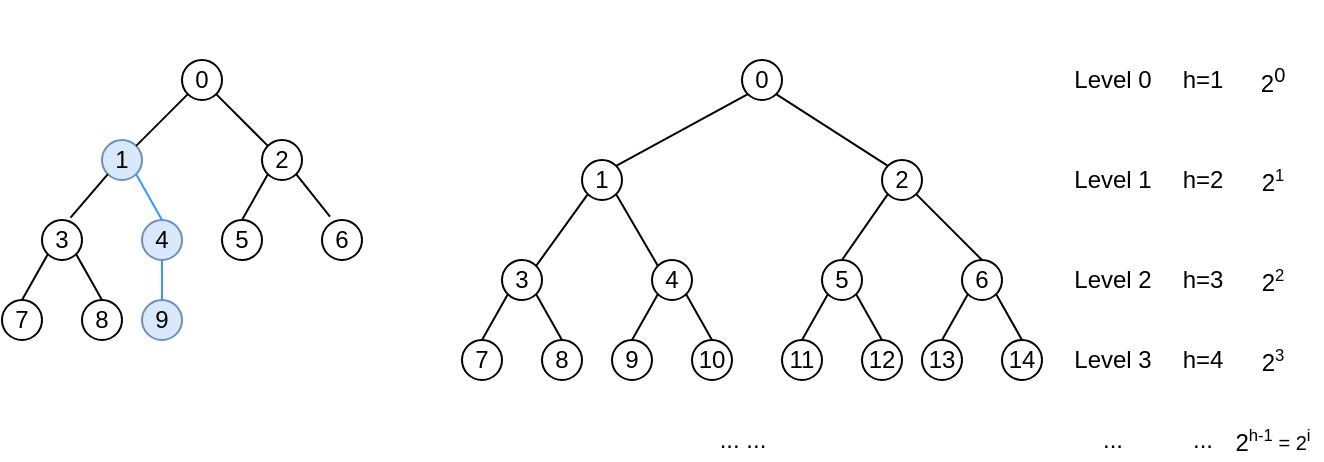 <mxfile version="17.4.2" type="device"><diagram id="gCnMGlqz_VIM_NcKhuL1" name="Page-1"><mxGraphModel dx="631" dy="483" grid="1" gridSize="10" guides="1" tooltips="1" connect="1" arrows="1" fold="1" page="1" pageScale="1" pageWidth="850" pageHeight="1100" background="none" math="0" shadow="0"><root><mxCell id="0"/><mxCell id="1" parent="0"/><mxCell id="Cfs1h63glLoUvQaF_itW-92" value="" style="group" vertex="1" connectable="0" parent="1"><mxGeometry x="290" y="40" width="430" height="200" as="geometry"/></mxCell><mxCell id="Cfs1h63glLoUvQaF_itW-3" value="0" style="ellipse;whiteSpace=wrap;html=1;aspect=fixed;" vertex="1" parent="Cfs1h63glLoUvQaF_itW-92"><mxGeometry x="140" width="20" height="20" as="geometry"/></mxCell><mxCell id="Cfs1h63glLoUvQaF_itW-6" value="1" style="ellipse;whiteSpace=wrap;html=1;aspect=fixed;" vertex="1" parent="Cfs1h63glLoUvQaF_itW-92"><mxGeometry x="60" y="50" width="20" height="20" as="geometry"/></mxCell><mxCell id="Cfs1h63glLoUvQaF_itW-1" style="orthogonalLoop=1;jettySize=auto;html=1;exitX=0;exitY=1;exitDx=0;exitDy=0;entryX=1;entryY=0;entryDx=0;entryDy=0;strokeColor=default;rounded=0;endArrow=none;endFill=0;" edge="1" parent="Cfs1h63glLoUvQaF_itW-92" source="Cfs1h63glLoUvQaF_itW-3" target="Cfs1h63glLoUvQaF_itW-6"><mxGeometry relative="1" as="geometry"/></mxCell><mxCell id="Cfs1h63glLoUvQaF_itW-9" value="2" style="ellipse;whiteSpace=wrap;html=1;aspect=fixed;" vertex="1" parent="Cfs1h63glLoUvQaF_itW-92"><mxGeometry x="210" y="50" width="20" height="20" as="geometry"/></mxCell><mxCell id="Cfs1h63glLoUvQaF_itW-2" style="edgeStyle=none;rounded=0;orthogonalLoop=1;jettySize=auto;html=1;exitX=1;exitY=1;exitDx=0;exitDy=0;entryX=0;entryY=0;entryDx=0;entryDy=0;endArrow=none;endFill=0;strokeColor=default;" edge="1" parent="Cfs1h63glLoUvQaF_itW-92" source="Cfs1h63glLoUvQaF_itW-3" target="Cfs1h63glLoUvQaF_itW-9"><mxGeometry relative="1" as="geometry"/></mxCell><mxCell id="Cfs1h63glLoUvQaF_itW-12" value="3" style="ellipse;whiteSpace=wrap;html=1;aspect=fixed;" vertex="1" parent="Cfs1h63glLoUvQaF_itW-92"><mxGeometry x="20" y="100" width="20" height="20" as="geometry"/></mxCell><mxCell id="Cfs1h63glLoUvQaF_itW-4" style="edgeStyle=none;rounded=0;orthogonalLoop=1;jettySize=auto;html=1;exitX=0;exitY=1;exitDx=0;exitDy=0;entryX=1;entryY=0;entryDx=0;entryDy=0;endArrow=none;endFill=0;strokeColor=default;" edge="1" parent="Cfs1h63glLoUvQaF_itW-92" source="Cfs1h63glLoUvQaF_itW-6" target="Cfs1h63glLoUvQaF_itW-12"><mxGeometry relative="1" as="geometry"/></mxCell><mxCell id="Cfs1h63glLoUvQaF_itW-14" value="4" style="ellipse;whiteSpace=wrap;html=1;aspect=fixed;" vertex="1" parent="Cfs1h63glLoUvQaF_itW-92"><mxGeometry x="95" y="100" width="20" height="20" as="geometry"/></mxCell><mxCell id="Cfs1h63glLoUvQaF_itW-5" style="edgeStyle=none;rounded=0;orthogonalLoop=1;jettySize=auto;html=1;exitX=1;exitY=1;exitDx=0;exitDy=0;entryX=0;entryY=0;entryDx=0;entryDy=0;endArrow=none;endFill=0;strokeColor=#000000;" edge="1" parent="Cfs1h63glLoUvQaF_itW-92" source="Cfs1h63glLoUvQaF_itW-6" target="Cfs1h63glLoUvQaF_itW-14"><mxGeometry relative="1" as="geometry"/></mxCell><mxCell id="Cfs1h63glLoUvQaF_itW-15" value="5" style="ellipse;whiteSpace=wrap;html=1;aspect=fixed;" vertex="1" parent="Cfs1h63glLoUvQaF_itW-92"><mxGeometry x="180" y="100" width="20" height="20" as="geometry"/></mxCell><mxCell id="Cfs1h63glLoUvQaF_itW-7" style="edgeStyle=none;rounded=0;orthogonalLoop=1;jettySize=auto;html=1;exitX=0;exitY=1;exitDx=0;exitDy=0;entryX=0.5;entryY=0;entryDx=0;entryDy=0;endArrow=none;endFill=0;strokeColor=default;" edge="1" parent="Cfs1h63glLoUvQaF_itW-92" source="Cfs1h63glLoUvQaF_itW-9" target="Cfs1h63glLoUvQaF_itW-15"><mxGeometry relative="1" as="geometry"/></mxCell><mxCell id="Cfs1h63glLoUvQaF_itW-16" value="6" style="ellipse;whiteSpace=wrap;html=1;aspect=fixed;" vertex="1" parent="Cfs1h63glLoUvQaF_itW-92"><mxGeometry x="250" y="100" width="20" height="20" as="geometry"/></mxCell><mxCell id="Cfs1h63glLoUvQaF_itW-8" style="edgeStyle=none;rounded=0;orthogonalLoop=1;jettySize=auto;html=1;exitX=1;exitY=1;exitDx=0;exitDy=0;entryX=0.5;entryY=0;entryDx=0;entryDy=0;endArrow=none;endFill=0;strokeColor=default;" edge="1" parent="Cfs1h63glLoUvQaF_itW-92" source="Cfs1h63glLoUvQaF_itW-9" target="Cfs1h63glLoUvQaF_itW-16"><mxGeometry relative="1" as="geometry"/></mxCell><mxCell id="Cfs1h63glLoUvQaF_itW-17" value="7" style="ellipse;whiteSpace=wrap;html=1;aspect=fixed;" vertex="1" parent="Cfs1h63glLoUvQaF_itW-92"><mxGeometry y="140" width="20" height="20" as="geometry"/></mxCell><mxCell id="Cfs1h63glLoUvQaF_itW-10" style="edgeStyle=none;rounded=0;orthogonalLoop=1;jettySize=auto;html=1;exitX=0;exitY=1;exitDx=0;exitDy=0;entryX=0.5;entryY=0;entryDx=0;entryDy=0;endArrow=none;endFill=0;strokeColor=default;" edge="1" parent="Cfs1h63glLoUvQaF_itW-92" source="Cfs1h63glLoUvQaF_itW-12" target="Cfs1h63glLoUvQaF_itW-17"><mxGeometry relative="1" as="geometry"/></mxCell><mxCell id="Cfs1h63glLoUvQaF_itW-18" value="8" style="ellipse;whiteSpace=wrap;html=1;aspect=fixed;" vertex="1" parent="Cfs1h63glLoUvQaF_itW-92"><mxGeometry x="40" y="140" width="20" height="20" as="geometry"/></mxCell><mxCell id="Cfs1h63glLoUvQaF_itW-11" style="edgeStyle=none;rounded=0;orthogonalLoop=1;jettySize=auto;html=1;exitX=1;exitY=1;exitDx=0;exitDy=0;entryX=0.5;entryY=0;entryDx=0;entryDy=0;endArrow=none;endFill=0;strokeColor=default;" edge="1" parent="Cfs1h63glLoUvQaF_itW-92" source="Cfs1h63glLoUvQaF_itW-12" target="Cfs1h63glLoUvQaF_itW-18"><mxGeometry relative="1" as="geometry"/></mxCell><mxCell id="Cfs1h63glLoUvQaF_itW-19" value="9" style="ellipse;whiteSpace=wrap;html=1;aspect=fixed;" vertex="1" parent="Cfs1h63glLoUvQaF_itW-92"><mxGeometry x="75" y="140" width="20" height="20" as="geometry"/></mxCell><mxCell id="Cfs1h63glLoUvQaF_itW-13" style="edgeStyle=none;rounded=0;orthogonalLoop=1;jettySize=auto;html=1;entryX=0.5;entryY=0;entryDx=0;entryDy=0;endArrow=none;endFill=0;strokeColor=#000000;exitX=0;exitY=1;exitDx=0;exitDy=0;" edge="1" parent="Cfs1h63glLoUvQaF_itW-92" source="Cfs1h63glLoUvQaF_itW-14" target="Cfs1h63glLoUvQaF_itW-19"><mxGeometry relative="1" as="geometry"><mxPoint x="100" y="120" as="sourcePoint"/></mxGeometry></mxCell><mxCell id="Cfs1h63glLoUvQaF_itW-21" value="10" style="ellipse;whiteSpace=wrap;html=1;aspect=fixed;" vertex="1" parent="Cfs1h63glLoUvQaF_itW-92"><mxGeometry x="115" y="140" width="20" height="20" as="geometry"/></mxCell><mxCell id="Cfs1h63glLoUvQaF_itW-22" style="rounded=0;orthogonalLoop=1;jettySize=auto;html=1;exitX=1;exitY=1;exitDx=0;exitDy=0;entryX=0.5;entryY=0;entryDx=0;entryDy=0;strokeColor=#000000;endArrow=none;endFill=0;" edge="1" parent="Cfs1h63glLoUvQaF_itW-92" source="Cfs1h63glLoUvQaF_itW-14" target="Cfs1h63glLoUvQaF_itW-21"><mxGeometry relative="1" as="geometry"/></mxCell><mxCell id="Cfs1h63glLoUvQaF_itW-23" value="11" style="ellipse;whiteSpace=wrap;html=1;aspect=fixed;" vertex="1" parent="Cfs1h63glLoUvQaF_itW-92"><mxGeometry x="160" y="140" width="20" height="20" as="geometry"/></mxCell><mxCell id="Cfs1h63glLoUvQaF_itW-27" style="edgeStyle=none;rounded=0;orthogonalLoop=1;jettySize=auto;html=1;exitX=0;exitY=1;exitDx=0;exitDy=0;entryX=0.5;entryY=0;entryDx=0;entryDy=0;endArrow=none;endFill=0;strokeColor=#000000;" edge="1" parent="Cfs1h63glLoUvQaF_itW-92" source="Cfs1h63glLoUvQaF_itW-15" target="Cfs1h63glLoUvQaF_itW-23"><mxGeometry relative="1" as="geometry"/></mxCell><mxCell id="Cfs1h63glLoUvQaF_itW-24" value="12" style="ellipse;whiteSpace=wrap;html=1;aspect=fixed;" vertex="1" parent="Cfs1h63glLoUvQaF_itW-92"><mxGeometry x="200" y="140" width="20" height="20" as="geometry"/></mxCell><mxCell id="Cfs1h63glLoUvQaF_itW-28" style="edgeStyle=none;rounded=0;orthogonalLoop=1;jettySize=auto;html=1;exitX=1;exitY=1;exitDx=0;exitDy=0;entryX=0.5;entryY=0;entryDx=0;entryDy=0;endArrow=none;endFill=0;strokeColor=#000000;" edge="1" parent="Cfs1h63glLoUvQaF_itW-92" source="Cfs1h63glLoUvQaF_itW-15" target="Cfs1h63glLoUvQaF_itW-24"><mxGeometry relative="1" as="geometry"/></mxCell><mxCell id="Cfs1h63glLoUvQaF_itW-25" value="13" style="ellipse;whiteSpace=wrap;html=1;aspect=fixed;" vertex="1" parent="Cfs1h63glLoUvQaF_itW-92"><mxGeometry x="230" y="140" width="20" height="20" as="geometry"/></mxCell><mxCell id="Cfs1h63glLoUvQaF_itW-29" style="edgeStyle=none;rounded=0;orthogonalLoop=1;jettySize=auto;html=1;exitX=0;exitY=1;exitDx=0;exitDy=0;entryX=0.5;entryY=0;entryDx=0;entryDy=0;endArrow=none;endFill=0;strokeColor=#000000;" edge="1" parent="Cfs1h63glLoUvQaF_itW-92" source="Cfs1h63glLoUvQaF_itW-16" target="Cfs1h63glLoUvQaF_itW-25"><mxGeometry relative="1" as="geometry"/></mxCell><mxCell id="Cfs1h63glLoUvQaF_itW-26" value="14" style="ellipse;whiteSpace=wrap;html=1;aspect=fixed;" vertex="1" parent="Cfs1h63glLoUvQaF_itW-92"><mxGeometry x="270" y="140" width="20" height="20" as="geometry"/></mxCell><mxCell id="Cfs1h63glLoUvQaF_itW-30" style="edgeStyle=none;rounded=0;orthogonalLoop=1;jettySize=auto;html=1;exitX=1;exitY=1;exitDx=0;exitDy=0;entryX=0.5;entryY=0;entryDx=0;entryDy=0;endArrow=none;endFill=0;strokeColor=#000000;" edge="1" parent="Cfs1h63glLoUvQaF_itW-92" source="Cfs1h63glLoUvQaF_itW-16" target="Cfs1h63glLoUvQaF_itW-26"><mxGeometry relative="1" as="geometry"/></mxCell><mxCell id="Cfs1h63glLoUvQaF_itW-31" value="Level 0" style="text;html=1;resizable=0;autosize=1;align=center;verticalAlign=middle;points=[];fillColor=none;strokeColor=none;rounded=0;" vertex="1" parent="Cfs1h63glLoUvQaF_itW-92"><mxGeometry x="300" width="50" height="20" as="geometry"/></mxCell><mxCell id="Cfs1h63glLoUvQaF_itW-32" value="Level 1" style="text;html=1;resizable=0;autosize=1;align=center;verticalAlign=middle;points=[];fillColor=none;strokeColor=none;rounded=0;" vertex="1" parent="Cfs1h63glLoUvQaF_itW-92"><mxGeometry x="300" y="50" width="50" height="20" as="geometry"/></mxCell><mxCell id="Cfs1h63glLoUvQaF_itW-33" value="Level 2" style="text;html=1;resizable=0;autosize=1;align=center;verticalAlign=middle;points=[];fillColor=none;strokeColor=none;rounded=0;" vertex="1" parent="Cfs1h63glLoUvQaF_itW-92"><mxGeometry x="300" y="100" width="50" height="20" as="geometry"/></mxCell><mxCell id="Cfs1h63glLoUvQaF_itW-34" value="Level 3" style="text;html=1;resizable=0;autosize=1;align=center;verticalAlign=middle;points=[];fillColor=none;strokeColor=none;rounded=0;" vertex="1" parent="Cfs1h63glLoUvQaF_itW-92"><mxGeometry x="300" y="140" width="50" height="20" as="geometry"/></mxCell><mxCell id="Cfs1h63glLoUvQaF_itW-36" value="... ..." style="text;html=1;resizable=0;autosize=1;align=center;verticalAlign=middle;points=[];fillColor=none;strokeColor=none;rounded=0;" vertex="1" parent="Cfs1h63glLoUvQaF_itW-92"><mxGeometry x="120" y="180" width="40" height="20" as="geometry"/></mxCell><mxCell id="Cfs1h63glLoUvQaF_itW-37" value="..." style="text;html=1;resizable=0;autosize=1;align=center;verticalAlign=middle;points=[];fillColor=none;strokeColor=none;rounded=0;" vertex="1" parent="Cfs1h63glLoUvQaF_itW-92"><mxGeometry x="310" y="180" width="30" height="20" as="geometry"/></mxCell><mxCell id="Cfs1h63glLoUvQaF_itW-38" value="h=1" style="text;html=1;resizable=0;autosize=1;align=center;verticalAlign=middle;points=[];fillColor=none;strokeColor=none;rounded=0;" vertex="1" parent="Cfs1h63glLoUvQaF_itW-92"><mxGeometry x="350" width="40" height="20" as="geometry"/></mxCell><mxCell id="Cfs1h63glLoUvQaF_itW-39" value="h=2" style="text;html=1;resizable=0;autosize=1;align=center;verticalAlign=middle;points=[];fillColor=none;strokeColor=none;rounded=0;" vertex="1" parent="Cfs1h63glLoUvQaF_itW-92"><mxGeometry x="350" y="50" width="40" height="20" as="geometry"/></mxCell><mxCell id="Cfs1h63glLoUvQaF_itW-40" value="h=3" style="text;html=1;resizable=0;autosize=1;align=center;verticalAlign=middle;points=[];fillColor=none;strokeColor=none;rounded=0;" vertex="1" parent="Cfs1h63glLoUvQaF_itW-92"><mxGeometry x="350" y="100" width="40" height="20" as="geometry"/></mxCell><mxCell id="Cfs1h63glLoUvQaF_itW-41" value="h=4" style="text;html=1;resizable=0;autosize=1;align=center;verticalAlign=middle;points=[];fillColor=none;strokeColor=none;rounded=0;" vertex="1" parent="Cfs1h63glLoUvQaF_itW-92"><mxGeometry x="350" y="140" width="40" height="20" as="geometry"/></mxCell><mxCell id="Cfs1h63glLoUvQaF_itW-42" value="..." style="text;html=1;resizable=0;autosize=1;align=center;verticalAlign=middle;points=[];fillColor=none;strokeColor=none;rounded=0;" vertex="1" parent="Cfs1h63glLoUvQaF_itW-92"><mxGeometry x="355" y="180" width="30" height="20" as="geometry"/></mxCell><mxCell id="Cfs1h63glLoUvQaF_itW-43" value="2&lt;sup&gt;0&lt;/sup&gt;" style="text;html=1;resizable=0;autosize=1;align=center;verticalAlign=middle;points=[];fillColor=none;strokeColor=none;rounded=0;" vertex="1" parent="Cfs1h63glLoUvQaF_itW-92"><mxGeometry x="390" width="30" height="20" as="geometry"/></mxCell><mxCell id="Cfs1h63glLoUvQaF_itW-44" value="2&lt;span style=&quot;font-size: 10px&quot;&gt;&lt;sup&gt;1&lt;/sup&gt;&lt;/span&gt;" style="text;html=1;resizable=0;autosize=1;align=center;verticalAlign=middle;points=[];fillColor=none;strokeColor=none;rounded=0;" vertex="1" parent="Cfs1h63glLoUvQaF_itW-92"><mxGeometry x="390" y="50" width="30" height="20" as="geometry"/></mxCell><mxCell id="Cfs1h63glLoUvQaF_itW-45" value="2&lt;span style=&quot;font-size: 10px&quot;&gt;&lt;sup&gt;2&lt;/sup&gt;&lt;/span&gt;" style="text;html=1;resizable=0;autosize=1;align=center;verticalAlign=middle;points=[];fillColor=none;strokeColor=none;rounded=0;" vertex="1" parent="Cfs1h63glLoUvQaF_itW-92"><mxGeometry x="390" y="100" width="30" height="20" as="geometry"/></mxCell><mxCell id="Cfs1h63glLoUvQaF_itW-46" value="2&lt;span style=&quot;font-size: 10px&quot;&gt;&lt;sup&gt;3&lt;/sup&gt;&lt;/span&gt;" style="text;html=1;resizable=0;autosize=1;align=center;verticalAlign=middle;points=[];fillColor=none;strokeColor=none;rounded=0;" vertex="1" parent="Cfs1h63glLoUvQaF_itW-92"><mxGeometry x="390" y="140" width="30" height="20" as="geometry"/></mxCell><mxCell id="Cfs1h63glLoUvQaF_itW-91" value="2&lt;span style=&quot;font-size: 10px&quot;&gt;&lt;sup&gt;h-1&lt;/sup&gt;&amp;nbsp;= 2&lt;sup&gt;i&lt;/sup&gt;&lt;/span&gt;" style="text;html=1;resizable=0;autosize=1;align=center;verticalAlign=middle;points=[];fillColor=none;strokeColor=none;rounded=0;" vertex="1" parent="Cfs1h63glLoUvQaF_itW-92"><mxGeometry x="380" y="180" width="50" height="20" as="geometry"/></mxCell><mxCell id="Cfs1h63glLoUvQaF_itW-94" value="" style="group" vertex="1" connectable="0" parent="1"><mxGeometry x="60" y="40" width="180" height="140" as="geometry"/></mxCell><mxCell id="9ivus9yP1dkoSwR6LSR9-1" value="0" style="ellipse;whiteSpace=wrap;html=1;aspect=fixed;" parent="Cfs1h63glLoUvQaF_itW-94" vertex="1"><mxGeometry x="90" width="20" height="20" as="geometry"/></mxCell><mxCell id="9ivus9yP1dkoSwR6LSR9-2" value="1" style="ellipse;whiteSpace=wrap;html=1;aspect=fixed;fillColor=#dae8fc;strokeColor=#6c8ebf;" parent="Cfs1h63glLoUvQaF_itW-94" vertex="1"><mxGeometry x="50" y="40" width="20" height="20" as="geometry"/></mxCell><mxCell id="9ivus9yP1dkoSwR6LSR9-16" style="orthogonalLoop=1;jettySize=auto;html=1;exitX=0;exitY=1;exitDx=0;exitDy=0;entryX=1;entryY=0;entryDx=0;entryDy=0;strokeColor=default;rounded=0;endArrow=none;endFill=0;" parent="Cfs1h63glLoUvQaF_itW-94" source="9ivus9yP1dkoSwR6LSR9-1" target="9ivus9yP1dkoSwR6LSR9-2" edge="1"><mxGeometry relative="1" as="geometry"/></mxCell><mxCell id="9ivus9yP1dkoSwR6LSR9-3" value="2" style="ellipse;whiteSpace=wrap;html=1;aspect=fixed;" parent="Cfs1h63glLoUvQaF_itW-94" vertex="1"><mxGeometry x="130" y="40" width="20" height="20" as="geometry"/></mxCell><mxCell id="9ivus9yP1dkoSwR6LSR9-19" style="edgeStyle=none;rounded=0;orthogonalLoop=1;jettySize=auto;html=1;exitX=1;exitY=1;exitDx=0;exitDy=0;entryX=0;entryY=0;entryDx=0;entryDy=0;endArrow=none;endFill=0;strokeColor=default;" parent="Cfs1h63glLoUvQaF_itW-94" source="9ivus9yP1dkoSwR6LSR9-1" target="9ivus9yP1dkoSwR6LSR9-3" edge="1"><mxGeometry relative="1" as="geometry"/></mxCell><mxCell id="9ivus9yP1dkoSwR6LSR9-4" value="3" style="ellipse;whiteSpace=wrap;html=1;aspect=fixed;" parent="Cfs1h63glLoUvQaF_itW-94" vertex="1"><mxGeometry x="20" y="80" width="20" height="20" as="geometry"/></mxCell><mxCell id="9ivus9yP1dkoSwR6LSR9-20" style="edgeStyle=none;rounded=0;orthogonalLoop=1;jettySize=auto;html=1;exitX=0;exitY=1;exitDx=0;exitDy=0;entryX=0.714;entryY=-0.057;entryDx=0;entryDy=0;entryPerimeter=0;endArrow=none;endFill=0;strokeColor=default;" parent="Cfs1h63glLoUvQaF_itW-94" source="9ivus9yP1dkoSwR6LSR9-2" target="9ivus9yP1dkoSwR6LSR9-4" edge="1"><mxGeometry relative="1" as="geometry"/></mxCell><mxCell id="9ivus9yP1dkoSwR6LSR9-7" value="4" style="ellipse;whiteSpace=wrap;html=1;aspect=fixed;fillColor=#dae8fc;strokeColor=#6c8ebf;" parent="Cfs1h63glLoUvQaF_itW-94" vertex="1"><mxGeometry x="70" y="80" width="20" height="20" as="geometry"/></mxCell><mxCell id="9ivus9yP1dkoSwR6LSR9-21" style="edgeStyle=none;rounded=0;orthogonalLoop=1;jettySize=auto;html=1;exitX=1;exitY=1;exitDx=0;exitDy=0;entryX=0.5;entryY=0;entryDx=0;entryDy=0;endArrow=none;endFill=0;strokeColor=#3399FF;" parent="Cfs1h63glLoUvQaF_itW-94" source="9ivus9yP1dkoSwR6LSR9-2" target="9ivus9yP1dkoSwR6LSR9-7" edge="1"><mxGeometry relative="1" as="geometry"/></mxCell><mxCell id="9ivus9yP1dkoSwR6LSR9-8" value="5" style="ellipse;whiteSpace=wrap;html=1;aspect=fixed;" parent="Cfs1h63glLoUvQaF_itW-94" vertex="1"><mxGeometry x="110" y="80" width="20" height="20" as="geometry"/></mxCell><mxCell id="9ivus9yP1dkoSwR6LSR9-22" style="edgeStyle=none;rounded=0;orthogonalLoop=1;jettySize=auto;html=1;exitX=0;exitY=1;exitDx=0;exitDy=0;entryX=0.5;entryY=0;entryDx=0;entryDy=0;endArrow=none;endFill=0;strokeColor=default;" parent="Cfs1h63glLoUvQaF_itW-94" source="9ivus9yP1dkoSwR6LSR9-3" target="9ivus9yP1dkoSwR6LSR9-8" edge="1"><mxGeometry relative="1" as="geometry"/></mxCell><mxCell id="9ivus9yP1dkoSwR6LSR9-9" value="6" style="ellipse;whiteSpace=wrap;html=1;aspect=fixed;" parent="Cfs1h63glLoUvQaF_itW-94" vertex="1"><mxGeometry x="160" y="80" width="20" height="20" as="geometry"/></mxCell><mxCell id="9ivus9yP1dkoSwR6LSR9-23" style="edgeStyle=none;rounded=0;orthogonalLoop=1;jettySize=auto;html=1;exitX=1;exitY=1;exitDx=0;exitDy=0;entryX=0.2;entryY=-0.086;entryDx=0;entryDy=0;entryPerimeter=0;endArrow=none;endFill=0;strokeColor=default;" parent="Cfs1h63glLoUvQaF_itW-94" source="9ivus9yP1dkoSwR6LSR9-3" target="9ivus9yP1dkoSwR6LSR9-9" edge="1"><mxGeometry relative="1" as="geometry"/></mxCell><mxCell id="9ivus9yP1dkoSwR6LSR9-10" value="7" style="ellipse;whiteSpace=wrap;html=1;aspect=fixed;" parent="Cfs1h63glLoUvQaF_itW-94" vertex="1"><mxGeometry y="120" width="20" height="20" as="geometry"/></mxCell><mxCell id="9ivus9yP1dkoSwR6LSR9-24" style="edgeStyle=none;rounded=0;orthogonalLoop=1;jettySize=auto;html=1;exitX=0;exitY=1;exitDx=0;exitDy=0;entryX=0.5;entryY=0;entryDx=0;entryDy=0;endArrow=none;endFill=0;strokeColor=default;" parent="Cfs1h63glLoUvQaF_itW-94" source="9ivus9yP1dkoSwR6LSR9-4" target="9ivus9yP1dkoSwR6LSR9-10" edge="1"><mxGeometry relative="1" as="geometry"/></mxCell><mxCell id="9ivus9yP1dkoSwR6LSR9-17" value="8" style="ellipse;whiteSpace=wrap;html=1;aspect=fixed;" parent="Cfs1h63glLoUvQaF_itW-94" vertex="1"><mxGeometry x="40" y="120" width="20" height="20" as="geometry"/></mxCell><mxCell id="9ivus9yP1dkoSwR6LSR9-25" style="edgeStyle=none;rounded=0;orthogonalLoop=1;jettySize=auto;html=1;exitX=1;exitY=1;exitDx=0;exitDy=0;entryX=0.5;entryY=0;entryDx=0;entryDy=0;endArrow=none;endFill=0;strokeColor=default;" parent="Cfs1h63glLoUvQaF_itW-94" source="9ivus9yP1dkoSwR6LSR9-4" target="9ivus9yP1dkoSwR6LSR9-17" edge="1"><mxGeometry relative="1" as="geometry"/></mxCell><mxCell id="9ivus9yP1dkoSwR6LSR9-18" value="9" style="ellipse;whiteSpace=wrap;html=1;aspect=fixed;fillColor=#dae8fc;strokeColor=#6c8ebf;" parent="Cfs1h63glLoUvQaF_itW-94" vertex="1"><mxGeometry x="70" y="120" width="20" height="20" as="geometry"/></mxCell><mxCell id="9ivus9yP1dkoSwR6LSR9-26" style="edgeStyle=none;rounded=0;orthogonalLoop=1;jettySize=auto;html=1;exitX=0.5;exitY=1;exitDx=0;exitDy=0;entryX=0.5;entryY=0;entryDx=0;entryDy=0;endArrow=none;endFill=0;strokeColor=#3399FF;" parent="Cfs1h63glLoUvQaF_itW-94" source="9ivus9yP1dkoSwR6LSR9-7" target="9ivus9yP1dkoSwR6LSR9-18" edge="1"><mxGeometry relative="1" as="geometry"/></mxCell><mxCell id="Cfs1h63glLoUvQaF_itW-95" value="&amp;nbsp; &amp;nbsp;" style="text;html=1;resizable=0;autosize=1;align=center;verticalAlign=middle;points=[];fillColor=none;strokeColor=none;rounded=0;" vertex="1" parent="1"><mxGeometry x="430" y="10" width="30" height="20" as="geometry"/></mxCell></root></mxGraphModel></diagram></mxfile>